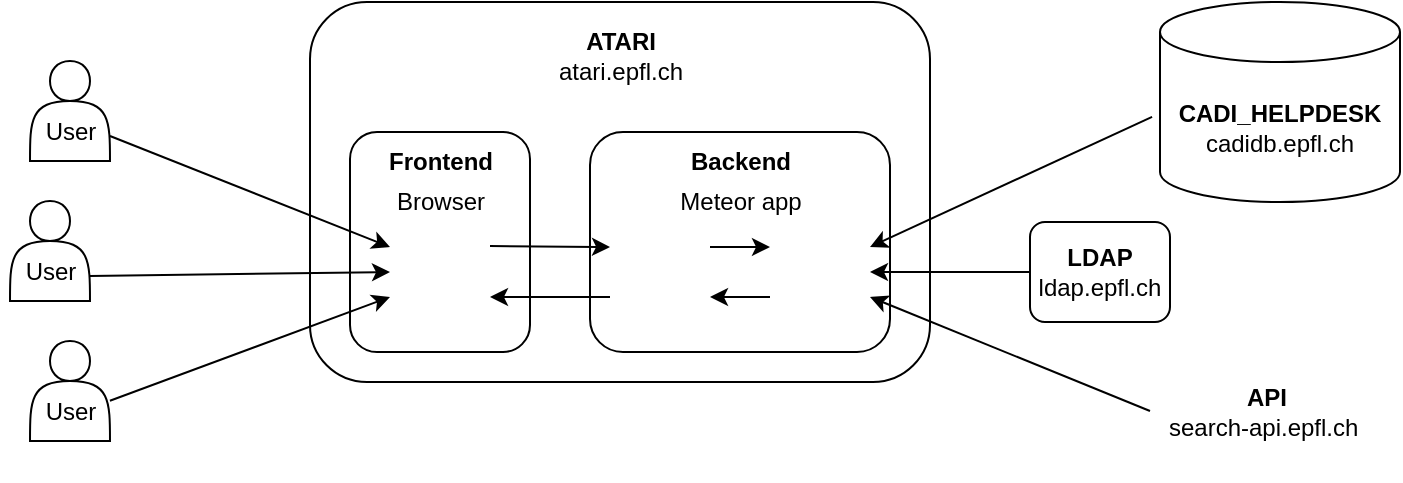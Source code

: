 <mxfile version="21.2.8" type="device">
  <diagram name="Page-1" id="sybCZMNGSA1a6AI2egQm">
    <mxGraphModel dx="1806" dy="642" grid="1" gridSize="10" guides="1" tooltips="1" connect="1" arrows="1" fold="1" page="1" pageScale="1" pageWidth="850" pageHeight="1100" math="0" shadow="0">
      <root>
        <mxCell id="0" />
        <mxCell id="1" parent="0" />
        <mxCell id="GcXt5cn8c_QAVnjNp5vc-2" value="" style="rounded=1;whiteSpace=wrap;html=1;" vertex="1" parent="1">
          <mxGeometry x="145" y="280" width="310" height="190" as="geometry" />
        </mxCell>
        <mxCell id="GcXt5cn8c_QAVnjNp5vc-57" value="" style="rounded=1;whiteSpace=wrap;html=1;" vertex="1" parent="1">
          <mxGeometry x="165" y="345" width="90" height="110" as="geometry" />
        </mxCell>
        <mxCell id="GcXt5cn8c_QAVnjNp5vc-6" value="" style="shape=actor;whiteSpace=wrap;html=1;" vertex="1" parent="1">
          <mxGeometry x="5" y="309.5" width="40" height="50" as="geometry" />
        </mxCell>
        <mxCell id="GcXt5cn8c_QAVnjNp5vc-12" value="" style="endArrow=classic;html=1;rounded=0;entryX=0;entryY=0.75;entryDx=0;entryDy=0;exitX=0.999;exitY=0.597;exitDx=0;exitDy=0;exitPerimeter=0;" edge="1" parent="1" source="GcXt5cn8c_QAVnjNp5vc-34" target="GcXt5cn8c_QAVnjNp5vc-16">
          <mxGeometry width="50" height="50" relative="1" as="geometry">
            <mxPoint x="45" y="490" as="sourcePoint" />
            <mxPoint x="115" y="450" as="targetPoint" />
          </mxGeometry>
        </mxCell>
        <mxCell id="GcXt5cn8c_QAVnjNp5vc-13" value="" style="endArrow=classic;html=1;rounded=0;exitX=1;exitY=0.75;exitDx=0;exitDy=0;" edge="1" parent="1" source="GcXt5cn8c_QAVnjNp5vc-33">
          <mxGeometry width="50" height="50" relative="1" as="geometry">
            <mxPoint x="35" y="389.5" as="sourcePoint" />
            <mxPoint x="185" y="415" as="targetPoint" />
          </mxGeometry>
        </mxCell>
        <mxCell id="GcXt5cn8c_QAVnjNp5vc-14" value="" style="endArrow=classic;html=1;rounded=0;entryX=0;entryY=0.25;entryDx=0;entryDy=0;exitX=1;exitY=0.75;exitDx=0;exitDy=0;" edge="1" parent="1" source="GcXt5cn8c_QAVnjNp5vc-6" target="GcXt5cn8c_QAVnjNp5vc-16">
          <mxGeometry width="50" height="50" relative="1" as="geometry">
            <mxPoint x="35" y="290" as="sourcePoint" />
            <mxPoint x="115" y="320" as="targetPoint" />
          </mxGeometry>
        </mxCell>
        <mxCell id="GcXt5cn8c_QAVnjNp5vc-16" value="" style="shape=image;verticalLabelPosition=bottom;verticalAlign=top;imageAspect=0;image=https://cdn-icons-png.flaticon.com/512/4245/4245948.png" vertex="1" parent="1">
          <mxGeometry x="185" y="390" width="50" height="50" as="geometry" />
        </mxCell>
        <mxCell id="GcXt5cn8c_QAVnjNp5vc-26" value="&lt;b&gt;CADI_HELPDESK&lt;/b&gt;&lt;br&gt;cadidb.epfl.ch" style="shape=cylinder3;whiteSpace=wrap;html=1;boundedLbl=1;backgroundOutline=1;size=15;" vertex="1" parent="1">
          <mxGeometry x="570" y="280" width="120" height="100" as="geometry" />
        </mxCell>
        <mxCell id="GcXt5cn8c_QAVnjNp5vc-33" value="" style="shape=actor;whiteSpace=wrap;html=1;" vertex="1" parent="1">
          <mxGeometry x="-5" y="379.5" width="40" height="50" as="geometry" />
        </mxCell>
        <mxCell id="GcXt5cn8c_QAVnjNp5vc-34" value="" style="shape=actor;whiteSpace=wrap;html=1;" vertex="1" parent="1">
          <mxGeometry x="5" y="449.5" width="40" height="50" as="geometry" />
        </mxCell>
        <mxCell id="GcXt5cn8c_QAVnjNp5vc-37" value="&lt;b&gt;LDAP&lt;br&gt;&lt;/b&gt;ldap.epfl.ch" style="rounded=1;whiteSpace=wrap;html=1;" vertex="1" parent="1">
          <mxGeometry x="505" y="390" width="70" height="50" as="geometry" />
        </mxCell>
        <mxCell id="GcXt5cn8c_QAVnjNp5vc-43" value="atari.epfl.ch" style="text;html=1;align=center;verticalAlign=middle;resizable=0;points=[];autosize=1;strokeColor=none;fillColor=none;" vertex="1" parent="1">
          <mxGeometry x="255" y="300" width="90" height="30" as="geometry" />
        </mxCell>
        <mxCell id="GcXt5cn8c_QAVnjNp5vc-47" value="" style="shape=image;verticalLabelPosition=bottom;verticalAlign=top;imageAspect=0;image=https://cdn-icons-png.flaticon.com/512/28/28286.png;movable=1;resizable=1;rotatable=1;deletable=1;editable=1;locked=0;connectable=1;" vertex="1" parent="1">
          <mxGeometry x="565" y="449.5" width="115" height="70" as="geometry" />
        </mxCell>
        <mxCell id="GcXt5cn8c_QAVnjNp5vc-50" value="&lt;b&gt;API&lt;/b&gt;&lt;br&gt;search-api.epfl.ch&amp;nbsp;" style="text;html=1;align=center;verticalAlign=middle;resizable=1;points=[];autosize=1;strokeColor=none;fillColor=none;movable=1;rotatable=1;deletable=1;editable=1;locked=0;connectable=1;" vertex="1" parent="1">
          <mxGeometry x="562.5" y="464.5" width="120" height="40" as="geometry" />
        </mxCell>
        <mxCell id="GcXt5cn8c_QAVnjNp5vc-51" value="&lt;b&gt;ATARI&lt;/b&gt;" style="text;html=1;align=center;verticalAlign=middle;resizable=0;points=[];autosize=1;strokeColor=none;fillColor=none;" vertex="1" parent="1">
          <mxGeometry x="270" y="284.5" width="60" height="30" as="geometry" />
        </mxCell>
        <mxCell id="GcXt5cn8c_QAVnjNp5vc-52" value="User" style="text;html=1;align=center;verticalAlign=middle;resizable=0;points=[];autosize=1;strokeColor=none;fillColor=none;" vertex="1" parent="1">
          <mxGeometry y="330" width="50" height="30" as="geometry" />
        </mxCell>
        <mxCell id="GcXt5cn8c_QAVnjNp5vc-53" value="User" style="text;html=1;align=center;verticalAlign=middle;resizable=0;points=[];autosize=1;strokeColor=none;fillColor=none;" vertex="1" parent="1">
          <mxGeometry x="-10" y="399.5" width="50" height="30" as="geometry" />
        </mxCell>
        <mxCell id="GcXt5cn8c_QAVnjNp5vc-54" value="User" style="text;html=1;align=center;verticalAlign=middle;resizable=0;points=[];autosize=1;strokeColor=none;fillColor=none;" vertex="1" parent="1">
          <mxGeometry y="469.5" width="50" height="30" as="geometry" />
        </mxCell>
        <mxCell id="GcXt5cn8c_QAVnjNp5vc-59" value="Browser" style="text;html=1;align=center;verticalAlign=middle;resizable=0;points=[];autosize=1;strokeColor=none;fillColor=none;spacingBottom=0;spacingTop=10;" vertex="1" parent="1">
          <mxGeometry x="175" y="359.5" width="70" height="30" as="geometry" />
        </mxCell>
        <mxCell id="GcXt5cn8c_QAVnjNp5vc-60" value="&lt;b&gt;Frontend&lt;/b&gt;" style="text;html=1;align=center;verticalAlign=middle;resizable=0;points=[];autosize=1;strokeColor=none;fillColor=none;" vertex="1" parent="1">
          <mxGeometry x="170" y="345" width="80" height="30" as="geometry" />
        </mxCell>
        <mxCell id="GcXt5cn8c_QAVnjNp5vc-61" value="" style="rounded=1;whiteSpace=wrap;html=1;" vertex="1" parent="1">
          <mxGeometry x="285" y="345" width="150" height="110" as="geometry" />
        </mxCell>
        <mxCell id="GcXt5cn8c_QAVnjNp5vc-62" value="&lt;b&gt;Backend&lt;/b&gt;" style="text;html=1;align=center;verticalAlign=middle;resizable=0;points=[];autosize=1;strokeColor=none;fillColor=none;" vertex="1" parent="1">
          <mxGeometry x="325" y="345" width="70" height="30" as="geometry" />
        </mxCell>
        <mxCell id="GcXt5cn8c_QAVnjNp5vc-64" value="Meteor app" style="text;html=1;align=center;verticalAlign=middle;resizable=0;points=[];autosize=1;strokeColor=none;fillColor=none;spacingTop=10;" vertex="1" parent="1">
          <mxGeometry x="320" y="355" width="80" height="40" as="geometry" />
        </mxCell>
        <mxCell id="GcXt5cn8c_QAVnjNp5vc-19" value="" style="shape=image;verticalLabelPosition=bottom;verticalAlign=top;imageAspect=0;image=https://cdn-icons-png.flaticon.com/512/4179/4179993.png" vertex="1" parent="1">
          <mxGeometry x="375" y="390" width="50" height="50" as="geometry" />
        </mxCell>
        <mxCell id="GcXt5cn8c_QAVnjNp5vc-31" value="" style="shape=image;verticalLabelPosition=bottom;verticalAlign=top;imageAspect=0;image=https://cdn-icons-png.flaticon.com/512/9095/9095003.png" vertex="1" parent="1">
          <mxGeometry x="295" y="390" width="50" height="50" as="geometry" />
        </mxCell>
        <mxCell id="GcXt5cn8c_QAVnjNp5vc-35" value="" style="endArrow=classic;html=1;rounded=0;entryX=0;entryY=0.25;entryDx=0;entryDy=0;exitX=1;exitY=0.25;exitDx=0;exitDy=0;" edge="1" parent="1" source="GcXt5cn8c_QAVnjNp5vc-31" target="GcXt5cn8c_QAVnjNp5vc-19">
          <mxGeometry width="50" height="50" relative="1" as="geometry">
            <mxPoint x="345" y="401" as="sourcePoint" />
            <mxPoint x="370" y="401" as="targetPoint" />
          </mxGeometry>
        </mxCell>
        <mxCell id="GcXt5cn8c_QAVnjNp5vc-36" value="" style="endArrow=classic;html=1;rounded=0;entryX=1;entryY=0.75;entryDx=0;entryDy=0;exitX=0;exitY=0.75;exitDx=0;exitDy=0;" edge="1" parent="1" source="GcXt5cn8c_QAVnjNp5vc-19" target="GcXt5cn8c_QAVnjNp5vc-31">
          <mxGeometry width="50" height="50" relative="1" as="geometry">
            <mxPoint x="375" y="421" as="sourcePoint" />
            <mxPoint x="345" y="431.24" as="targetPoint" />
          </mxGeometry>
        </mxCell>
        <mxCell id="GcXt5cn8c_QAVnjNp5vc-22" value="" style="endArrow=classic;html=1;rounded=0;entryX=0;entryY=0.25;entryDx=0;entryDy=0;" edge="1" parent="1" target="GcXt5cn8c_QAVnjNp5vc-31">
          <mxGeometry width="50" height="50" relative="1" as="geometry">
            <mxPoint x="235" y="402" as="sourcePoint" />
            <mxPoint x="300" y="404.22" as="targetPoint" />
          </mxGeometry>
        </mxCell>
        <mxCell id="GcXt5cn8c_QAVnjNp5vc-25" value="" style="endArrow=classic;html=1;rounded=0;entryX=1;entryY=0.75;entryDx=0;entryDy=0;exitX=0;exitY=0.75;exitDx=0;exitDy=0;" edge="1" parent="1" source="GcXt5cn8c_QAVnjNp5vc-31" target="GcXt5cn8c_QAVnjNp5vc-16">
          <mxGeometry width="50" height="50" relative="1" as="geometry">
            <mxPoint x="330" y="440" as="sourcePoint" />
            <mxPoint x="265" y="440" as="targetPoint" />
          </mxGeometry>
        </mxCell>
        <mxCell id="GcXt5cn8c_QAVnjNp5vc-32" value="" style="endArrow=classic;html=1;rounded=0;entryX=1;entryY=0.25;entryDx=0;entryDy=0;exitX=-0.033;exitY=0.574;exitDx=0;exitDy=0;exitPerimeter=0;" edge="1" parent="1" source="GcXt5cn8c_QAVnjNp5vc-26" target="GcXt5cn8c_QAVnjNp5vc-19">
          <mxGeometry width="50" height="50" relative="1" as="geometry">
            <mxPoint x="605" y="350" as="sourcePoint" />
            <mxPoint x="665" y="360" as="targetPoint" />
          </mxGeometry>
        </mxCell>
        <mxCell id="GcXt5cn8c_QAVnjNp5vc-38" value="" style="endArrow=classic;html=1;rounded=0;entryX=1;entryY=0.5;entryDx=0;entryDy=0;exitX=0;exitY=0.5;exitDx=0;exitDy=0;" edge="1" parent="1" source="GcXt5cn8c_QAVnjNp5vc-37" target="GcXt5cn8c_QAVnjNp5vc-19">
          <mxGeometry width="50" height="50" relative="1" as="geometry">
            <mxPoint x="295" y="340" as="sourcePoint" />
            <mxPoint x="345" y="290" as="targetPoint" />
          </mxGeometry>
        </mxCell>
        <mxCell id="GcXt5cn8c_QAVnjNp5vc-41" value="" style="endArrow=classic;html=1;rounded=0;exitX=0;exitY=0.5;exitDx=0;exitDy=0;entryX=1;entryY=0.75;entryDx=0;entryDy=0;" edge="1" parent="1" source="GcXt5cn8c_QAVnjNp5vc-47" target="GcXt5cn8c_QAVnjNp5vc-19">
          <mxGeometry width="50" height="50" relative="1" as="geometry">
            <mxPoint x="555" y="474.5" as="sourcePoint" />
            <mxPoint x="345" y="290" as="targetPoint" />
          </mxGeometry>
        </mxCell>
      </root>
    </mxGraphModel>
  </diagram>
</mxfile>

